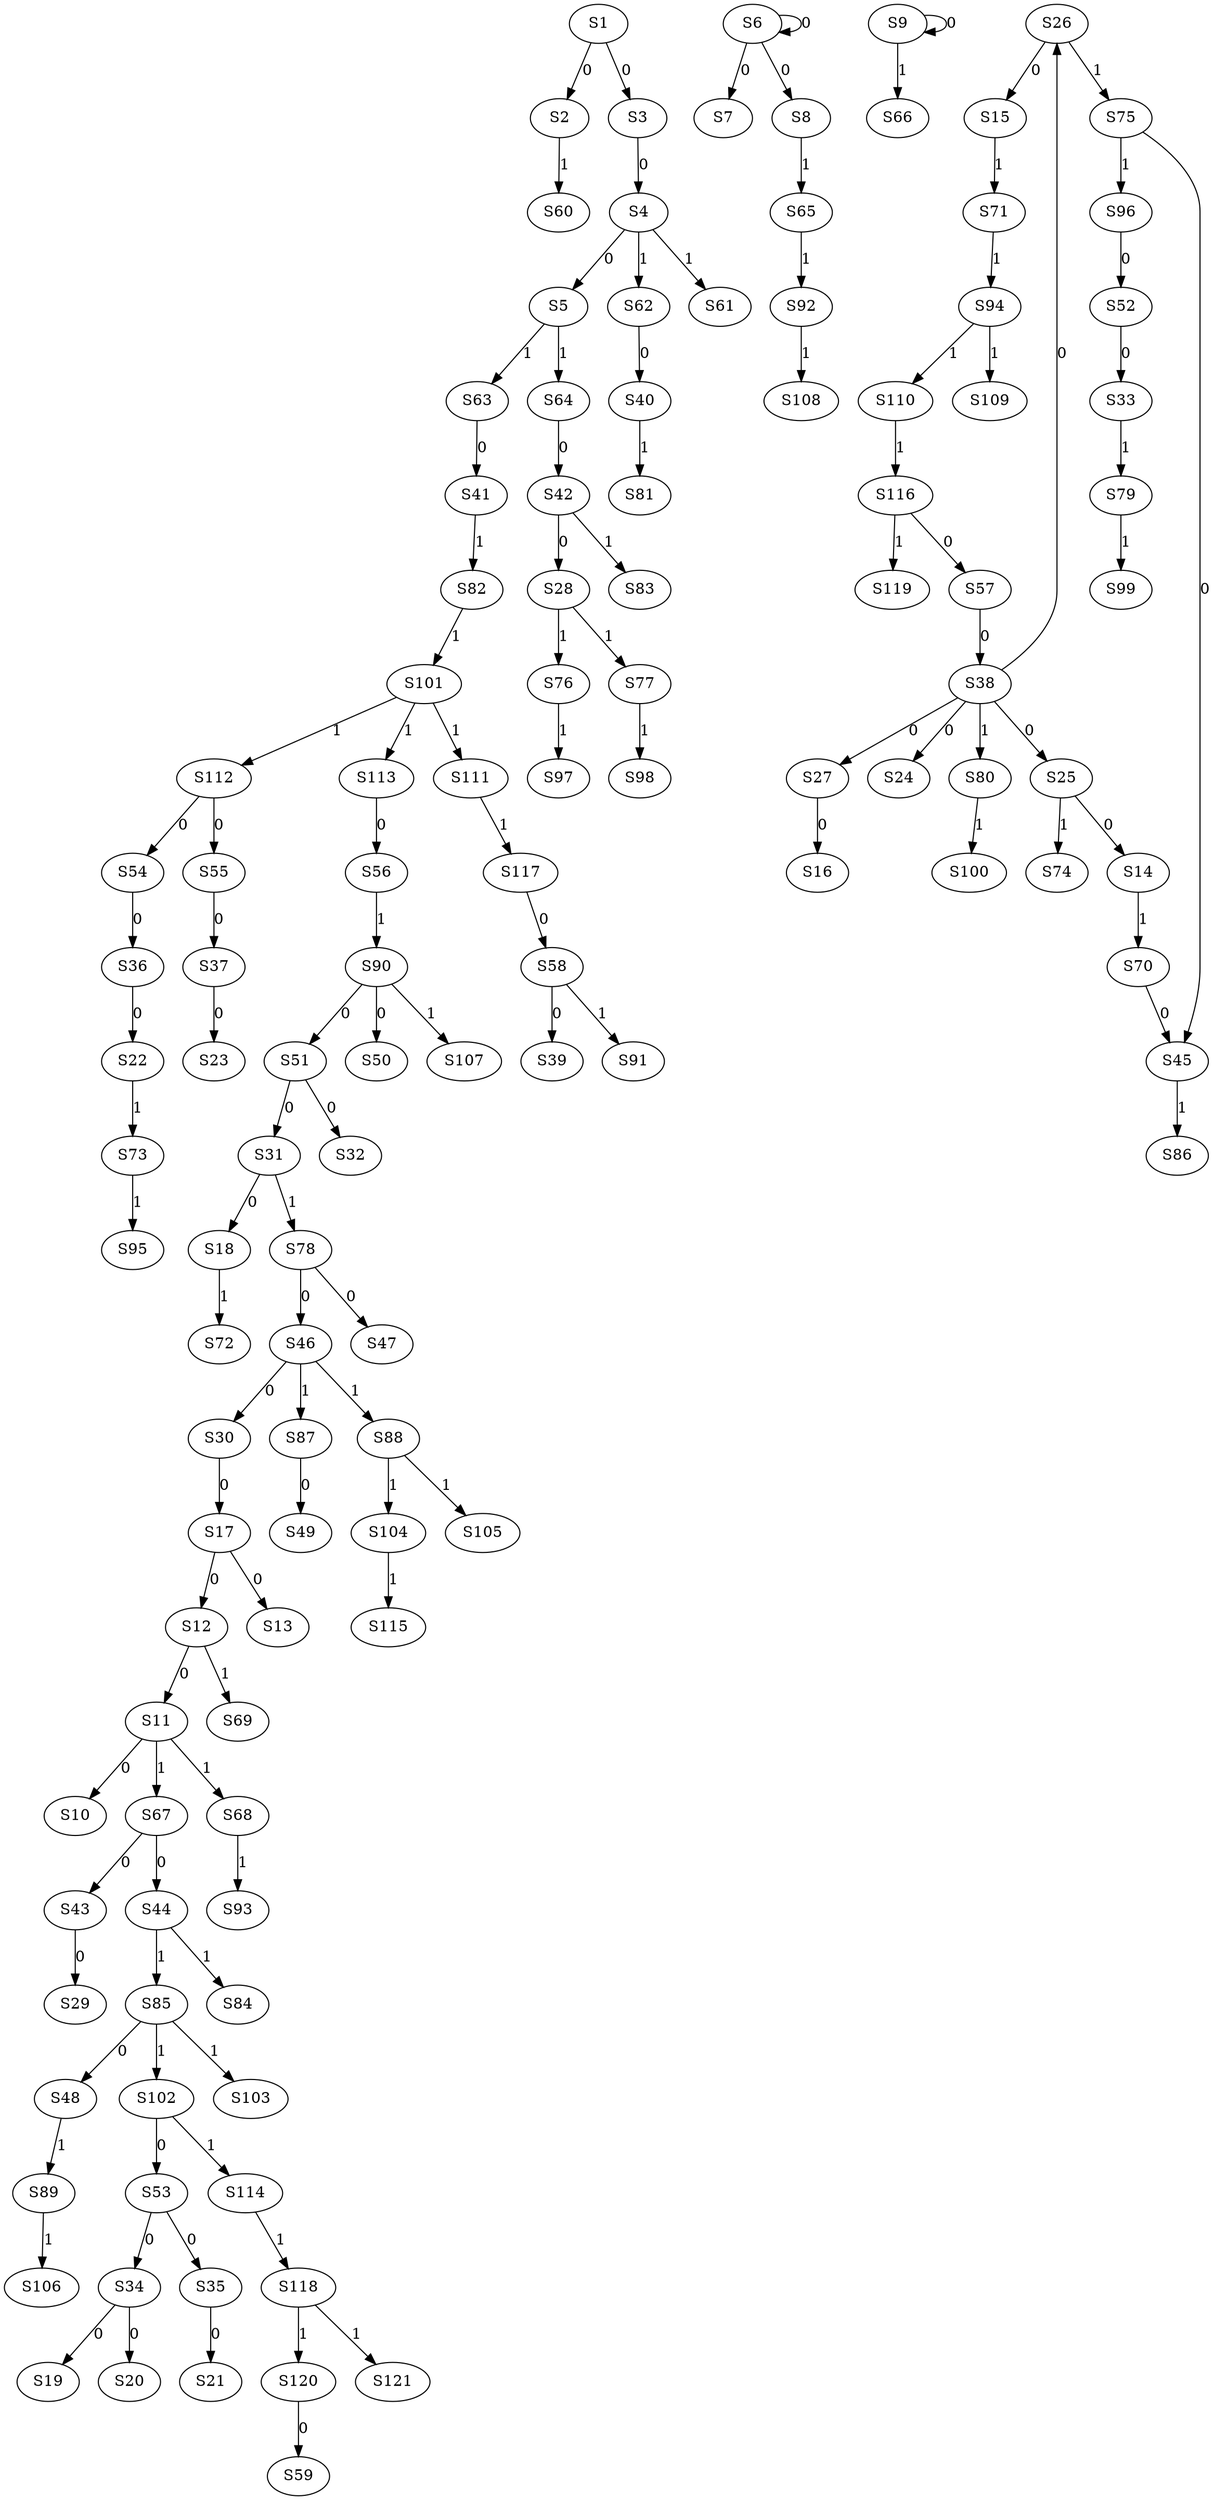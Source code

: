 strict digraph {
	S1 -> S2 [ label = 0 ];
	S1 -> S3 [ label = 0 ];
	S3 -> S4 [ label = 0 ];
	S4 -> S5 [ label = 0 ];
	S6 -> S6 [ label = 0 ];
	S6 -> S7 [ label = 0 ];
	S6 -> S8 [ label = 0 ];
	S9 -> S9 [ label = 0 ];
	S11 -> S10 [ label = 0 ];
	S12 -> S11 [ label = 0 ];
	S17 -> S12 [ label = 0 ];
	S17 -> S13 [ label = 0 ];
	S25 -> S14 [ label = 0 ];
	S26 -> S15 [ label = 0 ];
	S27 -> S16 [ label = 0 ];
	S30 -> S17 [ label = 0 ];
	S31 -> S18 [ label = 0 ];
	S34 -> S19 [ label = 0 ];
	S34 -> S20 [ label = 0 ];
	S35 -> S21 [ label = 0 ];
	S36 -> S22 [ label = 0 ];
	S37 -> S23 [ label = 0 ];
	S38 -> S24 [ label = 0 ];
	S38 -> S25 [ label = 0 ];
	S38 -> S26 [ label = 0 ];
	S38 -> S27 [ label = 0 ];
	S42 -> S28 [ label = 0 ];
	S43 -> S29 [ label = 0 ];
	S46 -> S30 [ label = 0 ];
	S51 -> S31 [ label = 0 ];
	S51 -> S32 [ label = 0 ];
	S52 -> S33 [ label = 0 ];
	S53 -> S34 [ label = 0 ];
	S53 -> S35 [ label = 0 ];
	S54 -> S36 [ label = 0 ];
	S55 -> S37 [ label = 0 ];
	S57 -> S38 [ label = 0 ];
	S58 -> S39 [ label = 0 ];
	S62 -> S40 [ label = 0 ];
	S63 -> S41 [ label = 0 ];
	S64 -> S42 [ label = 0 ];
	S67 -> S43 [ label = 0 ];
	S67 -> S44 [ label = 0 ];
	S70 -> S45 [ label = 0 ];
	S78 -> S46 [ label = 0 ];
	S78 -> S47 [ label = 0 ];
	S85 -> S48 [ label = 0 ];
	S87 -> S49 [ label = 0 ];
	S90 -> S50 [ label = 0 ];
	S90 -> S51 [ label = 0 ];
	S96 -> S52 [ label = 0 ];
	S102 -> S53 [ label = 0 ];
	S112 -> S54 [ label = 0 ];
	S112 -> S55 [ label = 0 ];
	S113 -> S56 [ label = 0 ];
	S116 -> S57 [ label = 0 ];
	S117 -> S58 [ label = 0 ];
	S120 -> S59 [ label = 0 ];
	S2 -> S60 [ label = 1 ];
	S4 -> S61 [ label = 1 ];
	S4 -> S62 [ label = 1 ];
	S5 -> S63 [ label = 1 ];
	S5 -> S64 [ label = 1 ];
	S8 -> S65 [ label = 1 ];
	S9 -> S66 [ label = 1 ];
	S11 -> S67 [ label = 1 ];
	S11 -> S68 [ label = 1 ];
	S12 -> S69 [ label = 1 ];
	S14 -> S70 [ label = 1 ];
	S15 -> S71 [ label = 1 ];
	S18 -> S72 [ label = 1 ];
	S22 -> S73 [ label = 1 ];
	S25 -> S74 [ label = 1 ];
	S26 -> S75 [ label = 1 ];
	S28 -> S76 [ label = 1 ];
	S28 -> S77 [ label = 1 ];
	S31 -> S78 [ label = 1 ];
	S33 -> S79 [ label = 1 ];
	S38 -> S80 [ label = 1 ];
	S40 -> S81 [ label = 1 ];
	S41 -> S82 [ label = 1 ];
	S42 -> S83 [ label = 1 ];
	S44 -> S84 [ label = 1 ];
	S44 -> S85 [ label = 1 ];
	S45 -> S86 [ label = 1 ];
	S46 -> S87 [ label = 1 ];
	S46 -> S88 [ label = 1 ];
	S48 -> S89 [ label = 1 ];
	S56 -> S90 [ label = 1 ];
	S58 -> S91 [ label = 1 ];
	S65 -> S92 [ label = 1 ];
	S68 -> S93 [ label = 1 ];
	S71 -> S94 [ label = 1 ];
	S73 -> S95 [ label = 1 ];
	S75 -> S96 [ label = 1 ];
	S76 -> S97 [ label = 1 ];
	S77 -> S98 [ label = 1 ];
	S79 -> S99 [ label = 1 ];
	S80 -> S100 [ label = 1 ];
	S82 -> S101 [ label = 1 ];
	S85 -> S102 [ label = 1 ];
	S85 -> S103 [ label = 1 ];
	S88 -> S104 [ label = 1 ];
	S88 -> S105 [ label = 1 ];
	S89 -> S106 [ label = 1 ];
	S90 -> S107 [ label = 1 ];
	S92 -> S108 [ label = 1 ];
	S94 -> S109 [ label = 1 ];
	S94 -> S110 [ label = 1 ];
	S101 -> S111 [ label = 1 ];
	S101 -> S112 [ label = 1 ];
	S101 -> S113 [ label = 1 ];
	S102 -> S114 [ label = 1 ];
	S104 -> S115 [ label = 1 ];
	S110 -> S116 [ label = 1 ];
	S111 -> S117 [ label = 1 ];
	S114 -> S118 [ label = 1 ];
	S116 -> S119 [ label = 1 ];
	S118 -> S120 [ label = 1 ];
	S118 -> S121 [ label = 1 ];
	S75 -> S45 [ label = 0 ];
}